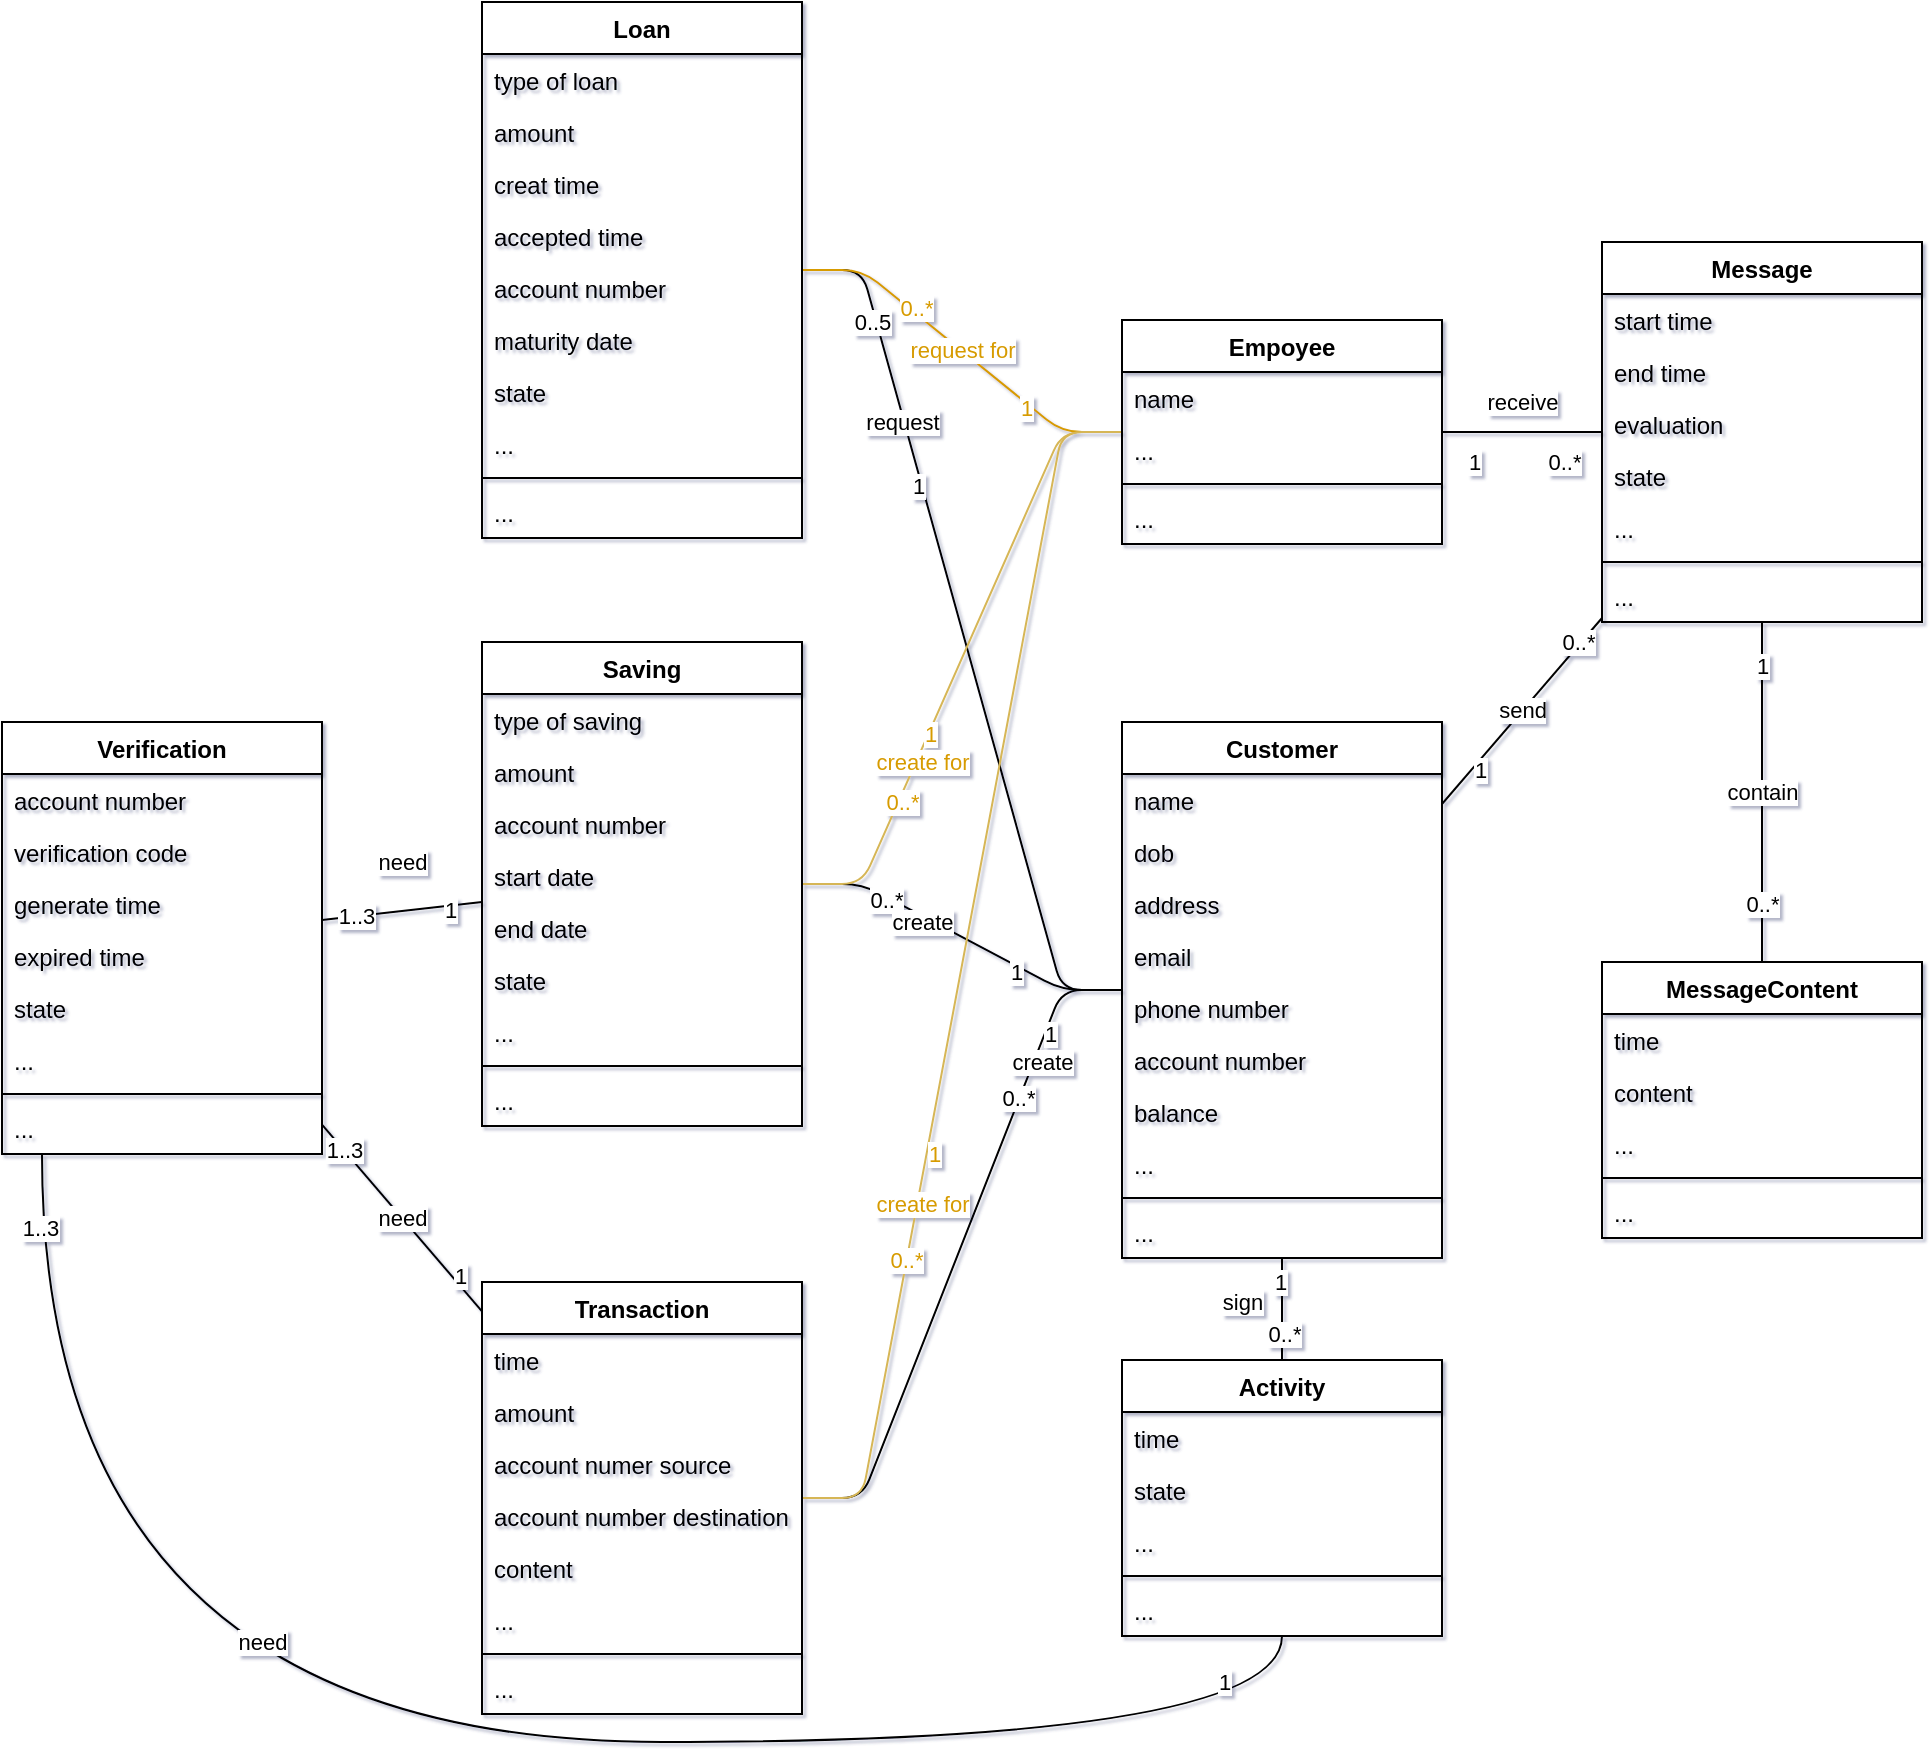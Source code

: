 <mxfile>
    <diagram id="vhAenaxoLFhjNTLcBdCz" name="Page-1">
        <mxGraphModel dx="1559" dy="1124" grid="1" gridSize="10" guides="1" tooltips="1" connect="1" arrows="1" fold="1" page="1" pageScale="1" pageWidth="1100" pageHeight="1100" background="#ffffff" math="0" shadow="1">
            <root>
                <mxCell id="0"/>
                <mxCell id="1" parent="0"/>
                <mxCell id="114" value="create" style="edgeStyle=entityRelationEdgeStyle;html=1;endArrow=none;endFill=0;" parent="1" source="3" target="12" edge="1">
                    <mxGeometry x="-0.597" y="4" relative="1" as="geometry">
                        <mxPoint as="offset"/>
                    </mxGeometry>
                </mxCell>
                <mxCell id="249" value="0..*" style="edgeLabel;html=1;align=center;verticalAlign=middle;resizable=0;points=[];" parent="114" vertex="1" connectable="0">
                    <mxGeometry x="-0.475" relative="1" as="geometry">
                        <mxPoint x="-1" as="offset"/>
                    </mxGeometry>
                </mxCell>
                <mxCell id="250" value="1" style="edgeLabel;html=1;align=center;verticalAlign=middle;resizable=0;points=[];" parent="114" vertex="1" connectable="0">
                    <mxGeometry x="-0.682" y="2" relative="1" as="geometry">
                        <mxPoint as="offset"/>
                    </mxGeometry>
                </mxCell>
                <mxCell id="172" value="sign" style="edgeStyle=none;html=1;endArrow=none;endFill=0;" parent="1" edge="1">
                    <mxGeometry x="-0.137" y="-20" relative="1" as="geometry">
                        <mxPoint x="720" y="668" as="sourcePoint"/>
                        <mxPoint x="720" y="719" as="targetPoint"/>
                        <mxPoint as="offset"/>
                    </mxGeometry>
                </mxCell>
                <mxCell id="232" value="1" style="edgeLabel;html=1;align=center;verticalAlign=middle;resizable=0;points=[];" parent="172" vertex="1" connectable="0">
                    <mxGeometry x="-0.521" y="-1" relative="1" as="geometry">
                        <mxPoint as="offset"/>
                    </mxGeometry>
                </mxCell>
                <mxCell id="233" value="0..*" style="edgeLabel;html=1;align=center;verticalAlign=middle;resizable=0;points=[];" parent="172" vertex="1" connectable="0">
                    <mxGeometry x="0.498" y="1" relative="1" as="geometry">
                        <mxPoint as="offset"/>
                    </mxGeometry>
                </mxCell>
                <mxCell id="191" value="create" style="edgeStyle=entityRelationEdgeStyle;html=1;endArrow=none;endFill=0;" parent="1" source="3" target="177" edge="1">
                    <mxGeometry x="0.245" y="3" relative="1" as="geometry">
                        <mxPoint as="offset"/>
                    </mxGeometry>
                </mxCell>
                <mxCell id="245" value="0..*" style="edgeLabel;html=1;align=center;verticalAlign=middle;resizable=0;points=[];" parent="191" vertex="1" connectable="0">
                    <mxGeometry x="0.496" y="1" relative="1" as="geometry">
                        <mxPoint as="offset"/>
                    </mxGeometry>
                </mxCell>
                <mxCell id="246" value="1" style="edgeLabel;html=1;align=center;verticalAlign=middle;resizable=0;points=[];" parent="191" vertex="1" connectable="0">
                    <mxGeometry x="-0.367" y="3" relative="1" as="geometry">
                        <mxPoint as="offset"/>
                    </mxGeometry>
                </mxCell>
                <mxCell id="211" value="request" style="html=1;endArrow=none;endFill=0;edgeStyle=entityRelationEdgeStyle;" parent="1" source="3" target="197" edge="1">
                    <mxGeometry x="0.499" y="1" relative="1" as="geometry">
                        <mxPoint as="offset"/>
                    </mxGeometry>
                </mxCell>
                <mxCell id="239" value="0..5" style="edgeLabel;html=1;align=center;verticalAlign=middle;resizable=0;points=[];" parent="211" vertex="1" connectable="0">
                    <mxGeometry x="0.738" y="2" relative="1" as="geometry">
                        <mxPoint as="offset"/>
                    </mxGeometry>
                </mxCell>
                <mxCell id="240" value="1" style="edgeLabel;html=1;align=center;verticalAlign=middle;resizable=0;points=[];" parent="211" vertex="1" connectable="0">
                    <mxGeometry x="0.347" y="2" relative="1" as="geometry">
                        <mxPoint as="offset"/>
                    </mxGeometry>
                </mxCell>
                <mxCell id="212" value="send" style="edgeStyle=none;html=1;endArrow=none;endFill=0;" parent="1" source="3" target="51" edge="1">
                    <mxGeometry relative="1" as="geometry"/>
                </mxCell>
                <mxCell id="230" value="1" style="edgeLabel;html=1;align=center;verticalAlign=middle;resizable=0;points=[];" parent="212" vertex="1" connectable="0">
                    <mxGeometry x="-0.595" y="-3" relative="1" as="geometry">
                        <mxPoint as="offset"/>
                    </mxGeometry>
                </mxCell>
                <mxCell id="231" value="0..*" style="edgeLabel;html=1;align=center;verticalAlign=middle;resizable=0;points=[];" parent="212" vertex="1" connectable="0">
                    <mxGeometry x="0.73" y="2" relative="1" as="geometry">
                        <mxPoint as="offset"/>
                    </mxGeometry>
                </mxCell>
                <mxCell id="3" value="Customer" style="swimlane;fontStyle=1;align=center;verticalAlign=top;childLayout=stackLayout;horizontal=1;startSize=26;horizontalStack=0;resizeParent=1;resizeParentMax=0;resizeLast=0;collapsible=1;marginBottom=0;strokeColor=default;" parent="1" vertex="1">
                    <mxGeometry x="640" y="400" width="160" height="268" as="geometry"/>
                </mxCell>
                <mxCell id="129" value="name" style="text;strokeColor=none;fillColor=none;align=left;verticalAlign=top;spacingLeft=4;spacingRight=4;overflow=hidden;rotatable=0;points=[[0,0.5],[1,0.5]];portConstraint=eastwest;" parent="3" vertex="1">
                    <mxGeometry y="26" width="160" height="26" as="geometry"/>
                </mxCell>
                <mxCell id="132" value="dob" style="text;strokeColor=none;fillColor=none;align=left;verticalAlign=top;spacingLeft=4;spacingRight=4;overflow=hidden;rotatable=0;points=[[0,0.5],[1,0.5]];portConstraint=eastwest;" parent="3" vertex="1">
                    <mxGeometry y="52" width="160" height="26" as="geometry"/>
                </mxCell>
                <mxCell id="133" value="address" style="text;strokeColor=none;fillColor=none;align=left;verticalAlign=top;spacingLeft=4;spacingRight=4;overflow=hidden;rotatable=0;points=[[0,0.5],[1,0.5]];portConstraint=eastwest;" parent="3" vertex="1">
                    <mxGeometry y="78" width="160" height="26" as="geometry"/>
                </mxCell>
                <mxCell id="6" value="email" style="text;strokeColor=none;fillColor=none;align=left;verticalAlign=top;spacingLeft=4;spacingRight=4;overflow=hidden;rotatable=0;points=[[0,0.5],[1,0.5]];portConstraint=eastwest;" parent="3" vertex="1">
                    <mxGeometry y="104" width="160" height="26" as="geometry"/>
                </mxCell>
                <mxCell id="5" value="phone number" style="text;strokeColor=none;fillColor=none;align=left;verticalAlign=top;spacingLeft=4;spacingRight=4;overflow=hidden;rotatable=0;points=[[0,0.5],[1,0.5]];portConstraint=eastwest;" parent="3" vertex="1">
                    <mxGeometry y="130" width="160" height="26" as="geometry"/>
                </mxCell>
                <mxCell id="8" value="account number" style="text;strokeColor=none;fillColor=none;align=left;verticalAlign=top;spacingLeft=4;spacingRight=4;overflow=hidden;rotatable=0;points=[[0,0.5],[1,0.5]];portConstraint=eastwest;" parent="3" vertex="1">
                    <mxGeometry y="156" width="160" height="26" as="geometry"/>
                </mxCell>
                <mxCell id="9" value="balance" style="text;strokeColor=none;fillColor=none;align=left;verticalAlign=top;spacingLeft=4;spacingRight=4;overflow=hidden;rotatable=0;points=[[0,0.5],[1,0.5]];portConstraint=eastwest;" parent="3" vertex="1">
                    <mxGeometry y="182" width="160" height="26" as="geometry"/>
                </mxCell>
                <mxCell id="10" value="..." style="text;strokeColor=none;fillColor=none;align=left;verticalAlign=top;spacingLeft=4;spacingRight=4;overflow=hidden;rotatable=0;points=[[0,0.5],[1,0.5]];portConstraint=eastwest;" parent="3" vertex="1">
                    <mxGeometry y="208" width="160" height="26" as="geometry"/>
                </mxCell>
                <mxCell id="11" value="" style="line;strokeWidth=1;fillColor=none;align=left;verticalAlign=middle;spacingTop=-1;spacingLeft=3;spacingRight=3;rotatable=0;labelPosition=right;points=[];portConstraint=eastwest;strokeColor=inherit;" parent="3" vertex="1">
                    <mxGeometry y="234" width="160" height="8" as="geometry"/>
                </mxCell>
                <mxCell id="96" value="..." style="text;strokeColor=none;fillColor=none;align=left;verticalAlign=top;spacingLeft=4;spacingRight=4;overflow=hidden;rotatable=0;points=[[0,0.5],[1,0.5]];portConstraint=eastwest;" parent="3" vertex="1">
                    <mxGeometry y="242" width="160" height="26" as="geometry"/>
                </mxCell>
                <mxCell id="120" value="need" style="edgeStyle=none;html=1;endArrow=none;endFill=0;" parent="1" source="12" target="29" edge="1">
                    <mxGeometry relative="1" as="geometry"/>
                </mxCell>
                <mxCell id="234" value="1..3" style="edgeLabel;html=1;align=center;verticalAlign=middle;resizable=0;points=[];" parent="120" vertex="1" connectable="0">
                    <mxGeometry x="0.729" relative="1" as="geometry">
                        <mxPoint as="offset"/>
                    </mxGeometry>
                </mxCell>
                <mxCell id="235" value="1" style="edgeLabel;html=1;align=center;verticalAlign=middle;resizable=0;points=[];" parent="120" vertex="1" connectable="0">
                    <mxGeometry x="-0.664" y="-3" relative="1" as="geometry">
                        <mxPoint as="offset"/>
                    </mxGeometry>
                </mxCell>
                <mxCell id="225" value="create for" style="edgeStyle=entityRelationEdgeStyle;html=1;endArrow=none;endFill=0;fillColor=#fff2cc;strokeColor=#d6b656;fontColor=#D79B00;" parent="1" source="12" target="44" edge="1">
                    <mxGeometry x="-0.404" y="-2" relative="1" as="geometry">
                        <mxPoint as="offset"/>
                    </mxGeometry>
                </mxCell>
                <mxCell id="247" value="0..*" style="edgeLabel;html=1;align=center;verticalAlign=middle;resizable=0;points=[];fontColor=#D79B00;" parent="225" vertex="1" connectable="0">
                    <mxGeometry x="-0.499" y="1" relative="1" as="geometry">
                        <mxPoint as="offset"/>
                    </mxGeometry>
                </mxCell>
                <mxCell id="248" value="1" style="edgeLabel;html=1;align=center;verticalAlign=middle;resizable=0;points=[];fontColor=#D79B00;" parent="225" vertex="1" connectable="0">
                    <mxGeometry x="-0.318" y="-3" relative="1" as="geometry">
                        <mxPoint as="offset"/>
                    </mxGeometry>
                </mxCell>
                <mxCell id="12" value="Transaction" style="swimlane;fontStyle=1;align=center;verticalAlign=top;childLayout=stackLayout;horizontal=1;startSize=26;horizontalStack=0;resizeParent=1;resizeParentMax=0;resizeLast=0;collapsible=1;marginBottom=0;strokeColor=default;" parent="1" vertex="1">
                    <mxGeometry x="320" y="680" width="160" height="216" as="geometry"/>
                </mxCell>
                <mxCell id="174" value="time" style="text;strokeColor=none;fillColor=none;align=left;verticalAlign=top;spacingLeft=4;spacingRight=4;overflow=hidden;rotatable=0;points=[[0,0.5],[1,0.5]];portConstraint=eastwest;" parent="12" vertex="1">
                    <mxGeometry y="26" width="160" height="26" as="geometry"/>
                </mxCell>
                <mxCell id="14" value="amount" style="text;strokeColor=none;fillColor=none;align=left;verticalAlign=top;spacingLeft=4;spacingRight=4;overflow=hidden;rotatable=0;points=[[0,0.5],[1,0.5]];portConstraint=eastwest;" parent="12" vertex="1">
                    <mxGeometry y="52" width="160" height="26" as="geometry"/>
                </mxCell>
                <mxCell id="15" value="account numer source" style="text;strokeColor=none;fillColor=none;align=left;verticalAlign=top;spacingLeft=4;spacingRight=4;overflow=hidden;rotatable=0;points=[[0,0.5],[1,0.5]];portConstraint=eastwest;" parent="12" vertex="1">
                    <mxGeometry y="78" width="160" height="26" as="geometry"/>
                </mxCell>
                <mxCell id="16" value="account number destination" style="text;strokeColor=none;fillColor=none;align=left;verticalAlign=top;spacingLeft=4;spacingRight=4;overflow=hidden;rotatable=0;points=[[0,0.5],[1,0.5]];portConstraint=eastwest;" parent="12" vertex="1">
                    <mxGeometry y="104" width="160" height="26" as="geometry"/>
                </mxCell>
                <mxCell id="17" value="content" style="text;strokeColor=none;fillColor=none;align=left;verticalAlign=top;spacingLeft=4;spacingRight=4;overflow=hidden;rotatable=0;points=[[0,0.5],[1,0.5]];portConstraint=eastwest;" parent="12" vertex="1">
                    <mxGeometry y="130" width="160" height="26" as="geometry"/>
                </mxCell>
                <mxCell id="18" value="..." style="text;strokeColor=none;fillColor=none;align=left;verticalAlign=top;spacingLeft=4;spacingRight=4;overflow=hidden;rotatable=0;points=[[0,0.5],[1,0.5]];portConstraint=eastwest;" parent="12" vertex="1">
                    <mxGeometry y="156" width="160" height="26" as="geometry"/>
                </mxCell>
                <mxCell id="19" value="" style="line;strokeWidth=1;fillColor=none;align=left;verticalAlign=middle;spacingTop=-1;spacingLeft=3;spacingRight=3;rotatable=0;labelPosition=right;points=[];portConstraint=eastwest;strokeColor=inherit;" parent="12" vertex="1">
                    <mxGeometry y="182" width="160" height="8" as="geometry"/>
                </mxCell>
                <mxCell id="92" value="..." style="text;strokeColor=none;fillColor=none;align=left;verticalAlign=top;spacingLeft=4;spacingRight=4;overflow=hidden;rotatable=0;points=[[0,0.5],[1,0.5]];portConstraint=eastwest;" parent="12" vertex="1">
                    <mxGeometry y="190" width="160" height="26" as="geometry"/>
                </mxCell>
                <mxCell id="29" value="Verification" style="swimlane;fontStyle=1;align=center;verticalAlign=top;childLayout=stackLayout;horizontal=1;startSize=26;horizontalStack=0;resizeParent=1;resizeParentMax=0;resizeLast=0;collapsible=1;marginBottom=0;strokeColor=default;" parent="1" vertex="1">
                    <mxGeometry x="80" y="400" width="160" height="216" as="geometry"/>
                </mxCell>
                <mxCell id="31" value="account number" style="text;strokeColor=none;fillColor=none;align=left;verticalAlign=top;spacingLeft=4;spacingRight=4;overflow=hidden;rotatable=0;points=[[0,0.5],[1,0.5]];portConstraint=eastwest;" parent="29" vertex="1">
                    <mxGeometry y="26" width="160" height="26" as="geometry"/>
                </mxCell>
                <mxCell id="32" value="verification code" style="text;strokeColor=none;fillColor=none;align=left;verticalAlign=top;spacingLeft=4;spacingRight=4;overflow=hidden;rotatable=0;points=[[0,0.5],[1,0.5]];portConstraint=eastwest;" parent="29" vertex="1">
                    <mxGeometry y="52" width="160" height="26" as="geometry"/>
                </mxCell>
                <mxCell id="33" value="generate time" style="text;strokeColor=none;fillColor=none;align=left;verticalAlign=top;spacingLeft=4;spacingRight=4;overflow=hidden;rotatable=0;points=[[0,0.5],[1,0.5]];portConstraint=eastwest;" parent="29" vertex="1">
                    <mxGeometry y="78" width="160" height="26" as="geometry"/>
                </mxCell>
                <mxCell id="34" value="expired time" style="text;strokeColor=none;fillColor=none;align=left;verticalAlign=top;spacingLeft=4;spacingRight=4;overflow=hidden;rotatable=0;points=[[0,0.5],[1,0.5]];portConstraint=eastwest;" parent="29" vertex="1">
                    <mxGeometry y="104" width="160" height="26" as="geometry"/>
                </mxCell>
                <mxCell id="192" value="state" style="text;strokeColor=none;fillColor=none;align=left;verticalAlign=top;spacingLeft=4;spacingRight=4;overflow=hidden;rotatable=0;points=[[0,0.5],[1,0.5]];portConstraint=eastwest;" parent="29" vertex="1">
                    <mxGeometry y="130" width="160" height="26" as="geometry"/>
                </mxCell>
                <mxCell id="35" value="..." style="text;strokeColor=none;fillColor=none;align=left;verticalAlign=top;spacingLeft=4;spacingRight=4;overflow=hidden;rotatable=0;points=[[0,0.5],[1,0.5]];portConstraint=eastwest;" parent="29" vertex="1">
                    <mxGeometry y="156" width="160" height="26" as="geometry"/>
                </mxCell>
                <mxCell id="36" value="" style="line;strokeWidth=1;fillColor=none;align=left;verticalAlign=middle;spacingTop=-1;spacingLeft=3;spacingRight=3;rotatable=0;labelPosition=right;points=[];portConstraint=eastwest;strokeColor=inherit;" parent="29" vertex="1">
                    <mxGeometry y="182" width="160" height="8" as="geometry"/>
                </mxCell>
                <mxCell id="95" value="..." style="text;strokeColor=none;fillColor=none;align=left;verticalAlign=top;spacingLeft=4;spacingRight=4;overflow=hidden;rotatable=0;points=[[0,0.5],[1,0.5]];portConstraint=eastwest;" parent="29" vertex="1">
                    <mxGeometry y="190" width="160" height="26" as="geometry"/>
                </mxCell>
                <mxCell id="221" value="request for" style="edgeStyle=entityRelationEdgeStyle;html=1;endArrow=none;endFill=0;fillColor=#ffe6cc;strokeColor=#d79b00;fontColor=#D79B00;" parent="1" source="44" target="197" edge="1">
                    <mxGeometry relative="1" as="geometry"/>
                </mxCell>
                <mxCell id="241" value="0..*" style="edgeLabel;html=1;align=center;verticalAlign=middle;resizable=0;points=[];fontColor=#D79B00;" parent="221" vertex="1" connectable="0">
                    <mxGeometry x="0.341" y="-3" relative="1" as="geometry">
                        <mxPoint y="1" as="offset"/>
                    </mxGeometry>
                </mxCell>
                <mxCell id="242" value="1" style="edgeLabel;html=1;align=center;verticalAlign=middle;resizable=0;points=[];fontColor=#D79B00;" parent="221" vertex="1" connectable="0">
                    <mxGeometry x="-0.445" y="2" relative="1" as="geometry">
                        <mxPoint as="offset"/>
                    </mxGeometry>
                </mxCell>
                <mxCell id="222" value="create for" style="edgeStyle=entityRelationEdgeStyle;html=1;endArrow=none;endFill=0;fillColor=#fff2cc;strokeColor=#d6b656;fontColor=#D79B00;" parent="1" source="44" target="177" edge="1">
                    <mxGeometry x="0.362" y="3" relative="1" as="geometry">
                        <mxPoint as="offset"/>
                    </mxGeometry>
                </mxCell>
                <mxCell id="243" value="1" style="edgeLabel;html=1;align=center;verticalAlign=middle;resizable=0;points=[];fontColor=#D79B00;" parent="222" vertex="1" connectable="0">
                    <mxGeometry x="0.265" relative="1" as="geometry">
                        <mxPoint as="offset"/>
                    </mxGeometry>
                </mxCell>
                <mxCell id="244" value="0..*" style="edgeLabel;html=1;align=center;verticalAlign=middle;resizable=0;points=[];fontColor=#D79B00;" parent="222" vertex="1" connectable="0">
                    <mxGeometry x="0.705" relative="1" as="geometry">
                        <mxPoint x="14" y="-27" as="offset"/>
                    </mxGeometry>
                </mxCell>
                <mxCell id="44" value="Empoyee" style="swimlane;fontStyle=1;align=center;verticalAlign=top;childLayout=stackLayout;horizontal=1;startSize=26;horizontalStack=0;resizeParent=1;resizeParentMax=0;resizeLast=0;collapsible=1;marginBottom=0;strokeColor=default;" parent="1" vertex="1">
                    <mxGeometry x="640" y="199" width="160" height="112" as="geometry"/>
                </mxCell>
                <mxCell id="135" value="name" style="text;strokeColor=none;fillColor=none;align=left;verticalAlign=top;spacingLeft=4;spacingRight=4;overflow=hidden;rotatable=0;points=[[0,0.5],[1,0.5]];portConstraint=eastwest;" parent="44" vertex="1">
                    <mxGeometry y="26" width="160" height="26" as="geometry"/>
                </mxCell>
                <mxCell id="49" value="..." style="text;strokeColor=none;fillColor=none;align=left;verticalAlign=top;spacingLeft=4;spacingRight=4;overflow=hidden;rotatable=0;points=[[0,0.5],[1,0.5]];portConstraint=eastwest;" parent="44" vertex="1">
                    <mxGeometry y="52" width="160" height="26" as="geometry"/>
                </mxCell>
                <mxCell id="50" value="" style="line;strokeWidth=1;fillColor=none;align=left;verticalAlign=middle;spacingTop=-1;spacingLeft=3;spacingRight=3;rotatable=0;labelPosition=right;points=[];portConstraint=eastwest;strokeColor=inherit;" parent="44" vertex="1">
                    <mxGeometry y="78" width="160" height="8" as="geometry"/>
                </mxCell>
                <mxCell id="93" value="..." style="text;strokeColor=none;fillColor=none;align=left;verticalAlign=top;spacingLeft=4;spacingRight=4;overflow=hidden;rotatable=0;points=[[0,0.5],[1,0.5]];portConstraint=eastwest;" parent="44" vertex="1">
                    <mxGeometry y="86" width="160" height="26" as="geometry"/>
                </mxCell>
                <mxCell id="219" value="contain" style="html=1;endArrow=none;endFill=0;" parent="1" source="51" target="140" edge="1">
                    <mxGeometry relative="1" as="geometry"/>
                </mxCell>
                <mxCell id="226" value="0..*" style="edgeLabel;html=1;align=center;verticalAlign=middle;resizable=0;points=[];" parent="219" vertex="1" connectable="0">
                    <mxGeometry x="0.555" relative="1" as="geometry">
                        <mxPoint y="9" as="offset"/>
                    </mxGeometry>
                </mxCell>
                <mxCell id="227" value="1" style="edgeLabel;html=1;align=center;verticalAlign=middle;resizable=0;points=[];" parent="219" vertex="1" connectable="0">
                    <mxGeometry x="-0.75" relative="1" as="geometry">
                        <mxPoint as="offset"/>
                    </mxGeometry>
                </mxCell>
                <mxCell id="220" value="receive" style="edgeStyle=none;html=1;endArrow=none;endFill=0;" parent="1" source="51" target="44" edge="1">
                    <mxGeometry y="-15" relative="1" as="geometry">
                        <mxPoint as="offset"/>
                    </mxGeometry>
                </mxCell>
                <mxCell id="228" value="1" style="edgeLabel;html=1;align=center;verticalAlign=middle;resizable=0;points=[];" parent="220" vertex="1" connectable="0">
                    <mxGeometry x="0.61" y="-3" relative="1" as="geometry">
                        <mxPoint y="18" as="offset"/>
                    </mxGeometry>
                </mxCell>
                <mxCell id="229" value="0..*" style="edgeLabel;html=1;align=center;verticalAlign=middle;resizable=0;points=[];" parent="220" vertex="1" connectable="0">
                    <mxGeometry x="-0.515" relative="1" as="geometry">
                        <mxPoint y="15" as="offset"/>
                    </mxGeometry>
                </mxCell>
                <mxCell id="51" value="Message" style="swimlane;fontStyle=1;align=center;verticalAlign=top;childLayout=stackLayout;horizontal=1;startSize=26;horizontalStack=0;resizeParent=1;resizeParentMax=0;resizeLast=0;collapsible=1;marginBottom=0;strokeColor=default;" parent="1" vertex="1">
                    <mxGeometry x="880" y="160" width="160" height="190" as="geometry"/>
                </mxCell>
                <mxCell id="55" value="start time" style="text;strokeColor=none;fillColor=none;align=left;verticalAlign=top;spacingLeft=4;spacingRight=4;overflow=hidden;rotatable=0;points=[[0,0.5],[1,0.5]];portConstraint=eastwest;" parent="51" vertex="1">
                    <mxGeometry y="26" width="160" height="26" as="geometry"/>
                </mxCell>
                <mxCell id="56" value="end time" style="text;strokeColor=none;fillColor=none;align=left;verticalAlign=top;spacingLeft=4;spacingRight=4;overflow=hidden;rotatable=0;points=[[0,0.5],[1,0.5]];portConstraint=eastwest;" parent="51" vertex="1">
                    <mxGeometry y="52" width="160" height="26" as="geometry"/>
                </mxCell>
                <mxCell id="58" value="evaluation" style="text;strokeColor=none;fillColor=none;align=left;verticalAlign=top;spacingLeft=4;spacingRight=4;overflow=hidden;rotatable=0;points=[[0,0.5],[1,0.5]];portConstraint=eastwest;" parent="51" vertex="1">
                    <mxGeometry y="78" width="160" height="26" as="geometry"/>
                </mxCell>
                <mxCell id="57" value="state" style="text;strokeColor=none;fillColor=none;align=left;verticalAlign=top;spacingLeft=4;spacingRight=4;overflow=hidden;rotatable=0;points=[[0,0.5],[1,0.5]];portConstraint=eastwest;" parent="51" vertex="1">
                    <mxGeometry y="104" width="160" height="26" as="geometry"/>
                </mxCell>
                <mxCell id="59" value="..." style="text;strokeColor=none;fillColor=none;align=left;verticalAlign=top;spacingLeft=4;spacingRight=4;overflow=hidden;rotatable=0;points=[[0,0.5],[1,0.5]];portConstraint=eastwest;" parent="51" vertex="1">
                    <mxGeometry y="130" width="160" height="26" as="geometry"/>
                </mxCell>
                <mxCell id="60" value="" style="line;strokeWidth=1;fillColor=none;align=left;verticalAlign=middle;spacingTop=-1;spacingLeft=3;spacingRight=3;rotatable=0;labelPosition=right;points=[];portConstraint=eastwest;strokeColor=inherit;" parent="51" vertex="1">
                    <mxGeometry y="156" width="160" height="8" as="geometry"/>
                </mxCell>
                <mxCell id="94" value="..." style="text;strokeColor=none;fillColor=none;align=left;verticalAlign=top;spacingLeft=4;spacingRight=4;overflow=hidden;rotatable=0;points=[[0,0.5],[1,0.5]];portConstraint=eastwest;" parent="51" vertex="1">
                    <mxGeometry y="164" width="160" height="26" as="geometry"/>
                </mxCell>
                <mxCell id="140" value="MessageContent" style="swimlane;fontStyle=1;align=center;verticalAlign=top;childLayout=stackLayout;horizontal=1;startSize=26;horizontalStack=0;resizeParent=1;resizeParentMax=0;resizeLast=0;collapsible=1;marginBottom=0;strokeColor=default;" parent="1" vertex="1">
                    <mxGeometry x="880" y="520" width="160" height="138" as="geometry"/>
                </mxCell>
                <mxCell id="145" value="time" style="text;strokeColor=none;fillColor=none;align=left;verticalAlign=top;spacingLeft=4;spacingRight=4;overflow=hidden;rotatable=0;points=[[0,0.5],[1,0.5]];portConstraint=eastwest;" parent="140" vertex="1">
                    <mxGeometry y="26" width="160" height="26" as="geometry"/>
                </mxCell>
                <mxCell id="146" value="content" style="text;strokeColor=none;fillColor=none;align=left;verticalAlign=top;spacingLeft=4;spacingRight=4;overflow=hidden;rotatable=0;points=[[0,0.5],[1,0.5]];portConstraint=eastwest;" parent="140" vertex="1">
                    <mxGeometry y="52" width="160" height="26" as="geometry"/>
                </mxCell>
                <mxCell id="148" value="..." style="text;strokeColor=none;fillColor=none;align=left;verticalAlign=top;spacingLeft=4;spacingRight=4;overflow=hidden;rotatable=0;points=[[0,0.5],[1,0.5]];portConstraint=eastwest;" parent="140" vertex="1">
                    <mxGeometry y="78" width="160" height="26" as="geometry"/>
                </mxCell>
                <mxCell id="149" value="" style="line;strokeWidth=1;fillColor=none;align=left;verticalAlign=middle;spacingTop=-1;spacingLeft=3;spacingRight=3;rotatable=0;labelPosition=right;points=[];portConstraint=eastwest;strokeColor=inherit;" parent="140" vertex="1">
                    <mxGeometry y="104" width="160" height="8" as="geometry"/>
                </mxCell>
                <mxCell id="150" value="..." style="text;strokeColor=none;fillColor=none;align=left;verticalAlign=top;spacingLeft=4;spacingRight=4;overflow=hidden;rotatable=0;points=[[0,0.5],[1,0.5]];portConstraint=eastwest;" parent="140" vertex="1">
                    <mxGeometry y="112" width="160" height="26" as="geometry"/>
                </mxCell>
                <mxCell id="173" value="need" style="html=1;endArrow=none;endFill=0;edgeStyle=orthogonalEdgeStyle;curved=1;" parent="1" source="158" target="29" edge="1">
                    <mxGeometry x="0.164" y="-50" relative="1" as="geometry">
                        <Array as="points">
                            <mxPoint x="720" y="910"/>
                            <mxPoint x="100" y="910"/>
                        </Array>
                        <mxPoint as="offset"/>
                    </mxGeometry>
                </mxCell>
                <mxCell id="255" value="1..3" style="edgeLabel;html=1;align=center;verticalAlign=middle;resizable=0;points=[];fontColor=#000000;" parent="173" vertex="1" connectable="0">
                    <mxGeometry x="0.923" y="1" relative="1" as="geometry">
                        <mxPoint as="offset"/>
                    </mxGeometry>
                </mxCell>
                <mxCell id="256" value="1" style="edgeLabel;html=1;align=center;verticalAlign=middle;resizable=0;points=[];fontColor=#000000;" parent="173" vertex="1" connectable="0">
                    <mxGeometry x="-0.873" y="1" relative="1" as="geometry">
                        <mxPoint x="-21" y="-31" as="offset"/>
                    </mxGeometry>
                </mxCell>
                <mxCell id="158" value="Activity" style="swimlane;fontStyle=1;align=center;verticalAlign=top;childLayout=stackLayout;horizontal=1;startSize=26;horizontalStack=0;resizeParent=1;resizeParentMax=0;resizeLast=0;collapsible=1;marginBottom=0;strokeColor=default;" parent="1" vertex="1">
                    <mxGeometry x="640" y="719" width="160" height="138" as="geometry"/>
                </mxCell>
                <mxCell id="164" value="time" style="text;strokeColor=none;fillColor=none;align=left;verticalAlign=top;spacingLeft=4;spacingRight=4;overflow=hidden;rotatable=0;points=[[0,0.5],[1,0.5]];portConstraint=eastwest;" parent="158" vertex="1">
                    <mxGeometry y="26" width="160" height="26" as="geometry"/>
                </mxCell>
                <mxCell id="165" value="state" style="text;strokeColor=none;fillColor=none;align=left;verticalAlign=top;spacingLeft=4;spacingRight=4;overflow=hidden;rotatable=0;points=[[0,0.5],[1,0.5]];portConstraint=eastwest;" parent="158" vertex="1">
                    <mxGeometry y="52" width="160" height="26" as="geometry"/>
                </mxCell>
                <mxCell id="169" value="..." style="text;strokeColor=none;fillColor=none;align=left;verticalAlign=top;spacingLeft=4;spacingRight=4;overflow=hidden;rotatable=0;points=[[0,0.5],[1,0.5]];portConstraint=eastwest;" parent="158" vertex="1">
                    <mxGeometry y="78" width="160" height="26" as="geometry"/>
                </mxCell>
                <mxCell id="170" value="" style="line;strokeWidth=1;fillColor=none;align=left;verticalAlign=middle;spacingTop=-1;spacingLeft=3;spacingRight=3;rotatable=0;labelPosition=right;points=[];portConstraint=eastwest;strokeColor=inherit;" parent="158" vertex="1">
                    <mxGeometry y="104" width="160" height="8" as="geometry"/>
                </mxCell>
                <mxCell id="171" value="..." style="text;strokeColor=none;fillColor=none;align=left;verticalAlign=top;spacingLeft=4;spacingRight=4;overflow=hidden;rotatable=0;points=[[0,0.5],[1,0.5]];portConstraint=eastwest;" parent="158" vertex="1">
                    <mxGeometry y="112" width="160" height="26" as="geometry"/>
                </mxCell>
                <mxCell id="195" value="need" style="edgeStyle=none;html=1;endArrow=none;endFill=0;" parent="1" source="177" target="29" edge="1">
                    <mxGeometry x="-0.068" y="-24" relative="1" as="geometry">
                        <mxPoint as="offset"/>
                    </mxGeometry>
                </mxCell>
                <mxCell id="236" value="1..3" style="edgeLabel;html=1;align=center;verticalAlign=middle;resizable=0;points=[];" parent="195" vertex="1" connectable="0">
                    <mxGeometry x="0.585" relative="1" as="geometry">
                        <mxPoint as="offset"/>
                    </mxGeometry>
                </mxCell>
                <mxCell id="237" value="1" style="edgeLabel;html=1;align=center;verticalAlign=middle;resizable=0;points=[];" parent="195" vertex="1" connectable="0">
                    <mxGeometry x="-0.584" y="2" relative="1" as="geometry">
                        <mxPoint as="offset"/>
                    </mxGeometry>
                </mxCell>
                <mxCell id="177" value="Saving" style="swimlane;fontStyle=1;align=center;verticalAlign=top;childLayout=stackLayout;horizontal=1;startSize=26;horizontalStack=0;resizeParent=1;resizeParentMax=0;resizeLast=0;collapsible=1;marginBottom=0;strokeColor=default;" parent="1" vertex="1">
                    <mxGeometry x="320" y="360" width="160" height="242" as="geometry"/>
                </mxCell>
                <mxCell id="182" value="type of saving" style="text;strokeColor=none;fillColor=none;align=left;verticalAlign=top;spacingLeft=4;spacingRight=4;overflow=hidden;rotatable=0;points=[[0,0.5],[1,0.5]];portConstraint=eastwest;" parent="177" vertex="1">
                    <mxGeometry y="26" width="160" height="26" as="geometry"/>
                </mxCell>
                <mxCell id="181" value="amount" style="text;strokeColor=none;fillColor=none;align=left;verticalAlign=top;spacingLeft=4;spacingRight=4;overflow=hidden;rotatable=0;points=[[0,0.5],[1,0.5]];portConstraint=eastwest;" parent="177" vertex="1">
                    <mxGeometry y="52" width="160" height="26" as="geometry"/>
                </mxCell>
                <mxCell id="183" value="account number" style="text;strokeColor=none;fillColor=none;align=left;verticalAlign=top;spacingLeft=4;spacingRight=4;overflow=hidden;rotatable=0;points=[[0,0.5],[1,0.5]];portConstraint=eastwest;" parent="177" vertex="1">
                    <mxGeometry y="78" width="160" height="26" as="geometry"/>
                </mxCell>
                <mxCell id="184" value="start date" style="text;strokeColor=none;fillColor=none;align=left;verticalAlign=top;spacingLeft=4;spacingRight=4;overflow=hidden;rotatable=0;points=[[0,0.5],[1,0.5]];portConstraint=eastwest;" parent="177" vertex="1">
                    <mxGeometry y="104" width="160" height="26" as="geometry"/>
                </mxCell>
                <mxCell id="185" value="end date" style="text;strokeColor=none;fillColor=none;align=left;verticalAlign=top;spacingLeft=4;spacingRight=4;overflow=hidden;rotatable=0;points=[[0,0.5],[1,0.5]];portConstraint=eastwest;" parent="177" vertex="1">
                    <mxGeometry y="130" width="160" height="26" as="geometry"/>
                </mxCell>
                <mxCell id="187" value="state" style="text;strokeColor=none;fillColor=none;align=left;verticalAlign=top;spacingLeft=4;spacingRight=4;overflow=hidden;rotatable=0;points=[[0,0.5],[1,0.5]];portConstraint=eastwest;" parent="177" vertex="1">
                    <mxGeometry y="156" width="160" height="26" as="geometry"/>
                </mxCell>
                <mxCell id="188" value="..." style="text;strokeColor=none;fillColor=none;align=left;verticalAlign=top;spacingLeft=4;spacingRight=4;overflow=hidden;rotatable=0;points=[[0,0.5],[1,0.5]];portConstraint=eastwest;" parent="177" vertex="1">
                    <mxGeometry y="182" width="160" height="26" as="geometry"/>
                </mxCell>
                <mxCell id="189" value="" style="line;strokeWidth=1;fillColor=none;align=left;verticalAlign=middle;spacingTop=-1;spacingLeft=3;spacingRight=3;rotatable=0;labelPosition=right;points=[];portConstraint=eastwest;strokeColor=inherit;" parent="177" vertex="1">
                    <mxGeometry y="208" width="160" height="8" as="geometry"/>
                </mxCell>
                <mxCell id="190" value="..." style="text;strokeColor=none;fillColor=none;align=left;verticalAlign=top;spacingLeft=4;spacingRight=4;overflow=hidden;rotatable=0;points=[[0,0.5],[1,0.5]];portConstraint=eastwest;" parent="177" vertex="1">
                    <mxGeometry y="216" width="160" height="26" as="geometry"/>
                </mxCell>
                <mxCell id="197" value="Loan" style="swimlane;fontStyle=1;align=center;verticalAlign=top;childLayout=stackLayout;horizontal=1;startSize=26;horizontalStack=0;resizeParent=1;resizeParentMax=0;resizeLast=0;collapsible=1;marginBottom=0;strokeColor=default;" parent="1" vertex="1">
                    <mxGeometry x="320" y="40" width="160" height="268" as="geometry"/>
                </mxCell>
                <mxCell id="201" value="type of loan" style="text;strokeColor=none;fillColor=none;align=left;verticalAlign=top;spacingLeft=4;spacingRight=4;overflow=hidden;rotatable=0;points=[[0,0.5],[1,0.5]];portConstraint=eastwest;" parent="197" vertex="1">
                    <mxGeometry y="26" width="160" height="26" as="geometry"/>
                </mxCell>
                <mxCell id="200" value="amount" style="text;strokeColor=none;fillColor=none;align=left;verticalAlign=top;spacingLeft=4;spacingRight=4;overflow=hidden;rotatable=0;points=[[0,0.5],[1,0.5]];portConstraint=eastwest;" parent="197" vertex="1">
                    <mxGeometry y="52" width="160" height="26" as="geometry"/>
                </mxCell>
                <mxCell id="209" value="creat time" style="text;strokeColor=none;fillColor=none;align=left;verticalAlign=top;spacingLeft=4;spacingRight=4;overflow=hidden;rotatable=0;points=[[0,0.5],[1,0.5]];portConstraint=eastwest;" parent="197" vertex="1">
                    <mxGeometry y="78" width="160" height="26" as="geometry"/>
                </mxCell>
                <mxCell id="210" value="accepted time" style="text;strokeColor=none;fillColor=none;align=left;verticalAlign=top;spacingLeft=4;spacingRight=4;overflow=hidden;rotatable=0;points=[[0,0.5],[1,0.5]];portConstraint=eastwest;" parent="197" vertex="1">
                    <mxGeometry y="104" width="160" height="26" as="geometry"/>
                </mxCell>
                <mxCell id="202" value="account number" style="text;strokeColor=none;fillColor=none;align=left;verticalAlign=top;spacingLeft=4;spacingRight=4;overflow=hidden;rotatable=0;points=[[0,0.5],[1,0.5]];portConstraint=eastwest;" parent="197" vertex="1">
                    <mxGeometry y="130" width="160" height="26" as="geometry"/>
                </mxCell>
                <mxCell id="204" value="maturity date" style="text;strokeColor=none;fillColor=none;align=left;verticalAlign=top;spacingLeft=4;spacingRight=4;overflow=hidden;rotatable=0;points=[[0,0.5],[1,0.5]];portConstraint=eastwest;" parent="197" vertex="1">
                    <mxGeometry y="156" width="160" height="26" as="geometry"/>
                </mxCell>
                <mxCell id="205" value="state" style="text;strokeColor=none;fillColor=none;align=left;verticalAlign=top;spacingLeft=4;spacingRight=4;overflow=hidden;rotatable=0;points=[[0,0.5],[1,0.5]];portConstraint=eastwest;" parent="197" vertex="1">
                    <mxGeometry y="182" width="160" height="26" as="geometry"/>
                </mxCell>
                <mxCell id="206" value="..." style="text;strokeColor=none;fillColor=none;align=left;verticalAlign=top;spacingLeft=4;spacingRight=4;overflow=hidden;rotatable=0;points=[[0,0.5],[1,0.5]];portConstraint=eastwest;" parent="197" vertex="1">
                    <mxGeometry y="208" width="160" height="26" as="geometry"/>
                </mxCell>
                <mxCell id="207" value="" style="line;strokeWidth=1;fillColor=none;align=left;verticalAlign=middle;spacingTop=-1;spacingLeft=3;spacingRight=3;rotatable=0;labelPosition=right;points=[];portConstraint=eastwest;strokeColor=inherit;" parent="197" vertex="1">
                    <mxGeometry y="234" width="160" height="8" as="geometry"/>
                </mxCell>
                <mxCell id="208" value="..." style="text;strokeColor=none;fillColor=none;align=left;verticalAlign=top;spacingLeft=4;spacingRight=4;overflow=hidden;rotatable=0;points=[[0,0.5],[1,0.5]];portConstraint=eastwest;" parent="197" vertex="1">
                    <mxGeometry y="242" width="160" height="26" as="geometry"/>
                </mxCell>
            </root>
        </mxGraphModel>
    </diagram>
</mxfile>